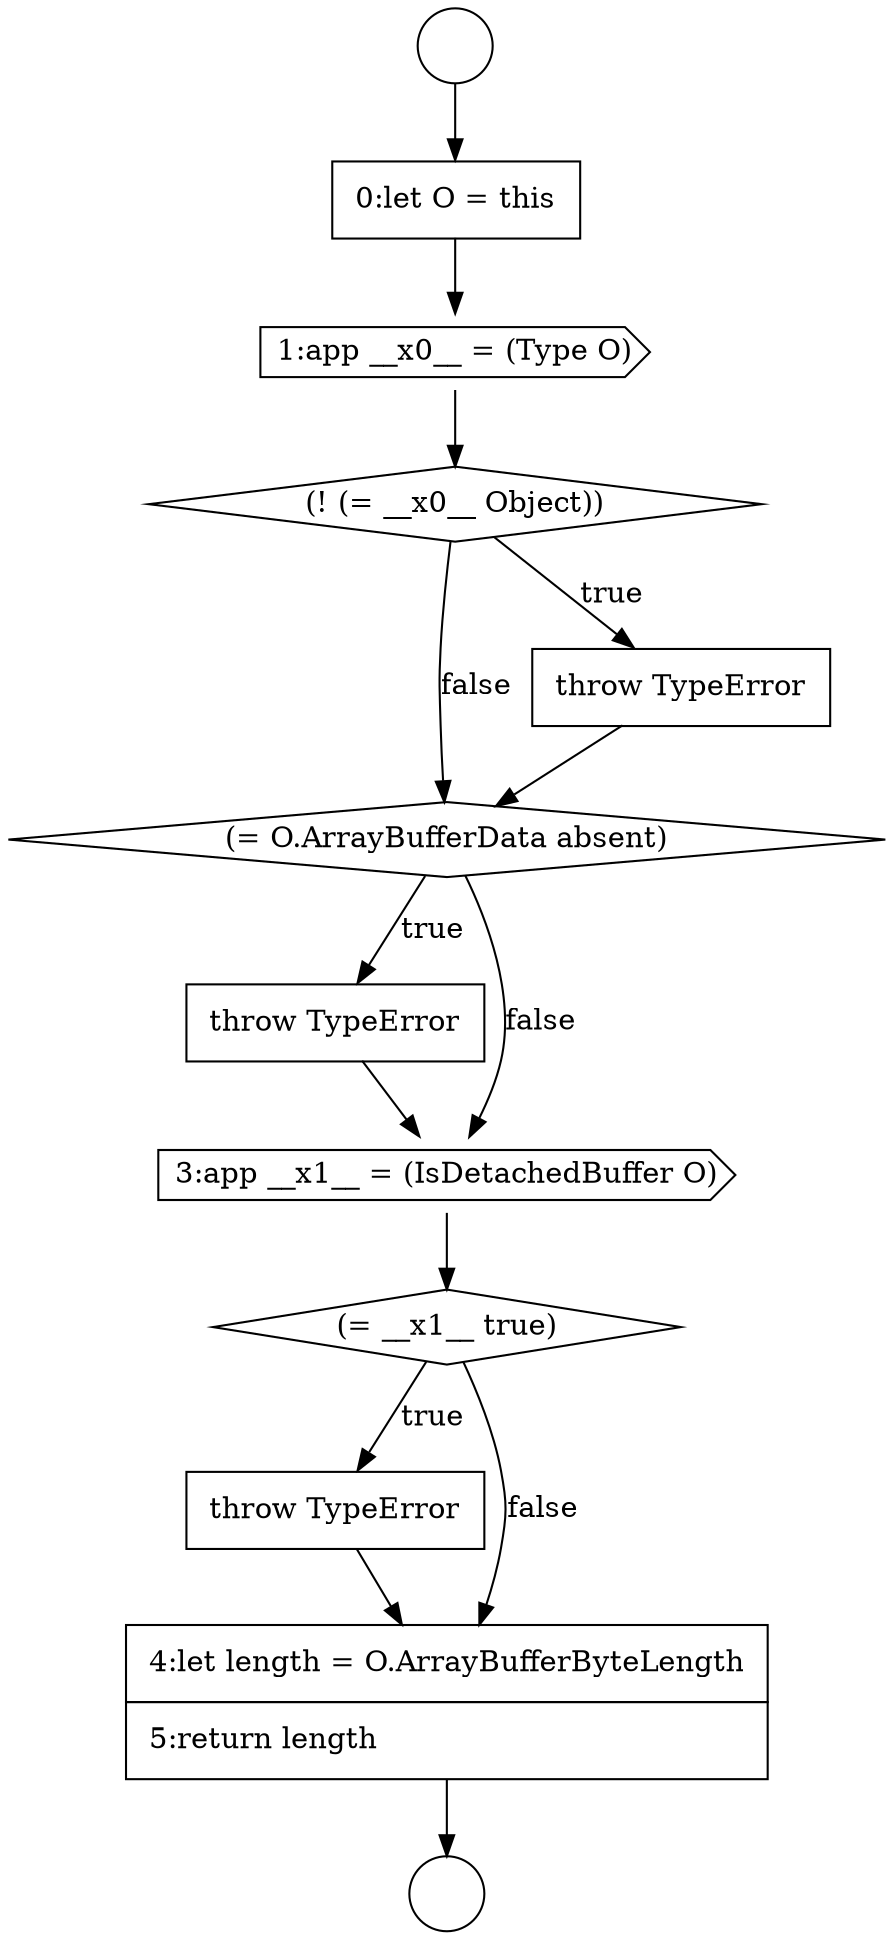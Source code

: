 digraph {
  node14987 [shape=circle label=" " color="black" fillcolor="white" style=filled]
  node14993 [shape=diamond, label=<<font color="black">(= O.ArrayBufferData absent)</font>> color="black" fillcolor="white" style=filled]
  node14990 [shape=cds, label=<<font color="black">1:app __x0__ = (Type O)</font>> color="black" fillcolor="white" style=filled]
  node14997 [shape=none, margin=0, label=<<font color="black">
    <table border="0" cellborder="1" cellspacing="0" cellpadding="10">
      <tr><td align="left">throw TypeError</td></tr>
    </table>
  </font>> color="black" fillcolor="white" style=filled]
  node14994 [shape=none, margin=0, label=<<font color="black">
    <table border="0" cellborder="1" cellspacing="0" cellpadding="10">
      <tr><td align="left">throw TypeError</td></tr>
    </table>
  </font>> color="black" fillcolor="white" style=filled]
  node14989 [shape=none, margin=0, label=<<font color="black">
    <table border="0" cellborder="1" cellspacing="0" cellpadding="10">
      <tr><td align="left">0:let O = this</td></tr>
    </table>
  </font>> color="black" fillcolor="white" style=filled]
  node14998 [shape=none, margin=0, label=<<font color="black">
    <table border="0" cellborder="1" cellspacing="0" cellpadding="10">
      <tr><td align="left">4:let length = O.ArrayBufferByteLength</td></tr>
      <tr><td align="left">5:return length</td></tr>
    </table>
  </font>> color="black" fillcolor="white" style=filled]
  node14992 [shape=none, margin=0, label=<<font color="black">
    <table border="0" cellborder="1" cellspacing="0" cellpadding="10">
      <tr><td align="left">throw TypeError</td></tr>
    </table>
  </font>> color="black" fillcolor="white" style=filled]
  node14995 [shape=cds, label=<<font color="black">3:app __x1__ = (IsDetachedBuffer O)</font>> color="black" fillcolor="white" style=filled]
  node14988 [shape=circle label=" " color="black" fillcolor="white" style=filled]
  node14991 [shape=diamond, label=<<font color="black">(! (= __x0__ Object))</font>> color="black" fillcolor="white" style=filled]
  node14996 [shape=diamond, label=<<font color="black">(= __x1__ true)</font>> color="black" fillcolor="white" style=filled]
  node14995 -> node14996 [ color="black"]
  node14987 -> node14989 [ color="black"]
  node14993 -> node14994 [label=<<font color="black">true</font>> color="black"]
  node14993 -> node14995 [label=<<font color="black">false</font>> color="black"]
  node14992 -> node14993 [ color="black"]
  node14991 -> node14992 [label=<<font color="black">true</font>> color="black"]
  node14991 -> node14993 [label=<<font color="black">false</font>> color="black"]
  node14998 -> node14988 [ color="black"]
  node14989 -> node14990 [ color="black"]
  node14994 -> node14995 [ color="black"]
  node14990 -> node14991 [ color="black"]
  node14996 -> node14997 [label=<<font color="black">true</font>> color="black"]
  node14996 -> node14998 [label=<<font color="black">false</font>> color="black"]
  node14997 -> node14998 [ color="black"]
}
